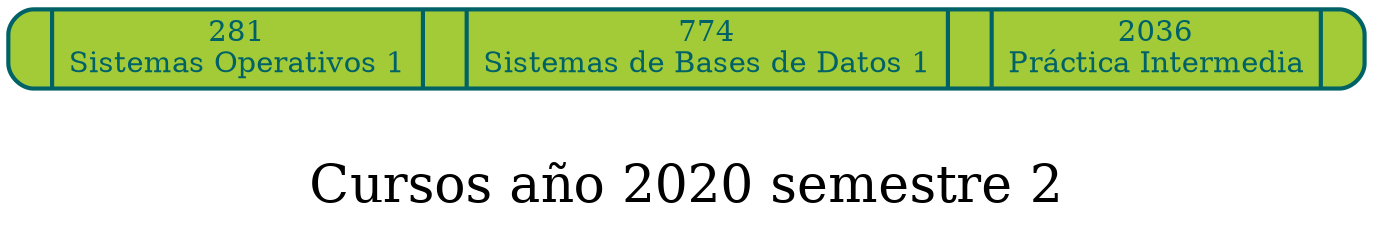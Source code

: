  
        digraph BTree
        {
        label="\nCursos año 2020 semestre 2" fontsize=25;
        rankdir=TB;
        node[color=" #006266",style="filled, rounded", fillcolor=" #A3CB38", shape=record penwidth=2, fontcolor=" #006266"];
        edge[color=" #006266" penwidth=1.3 arrowhead=vee];
        splines=false;
        
		Nodo281[label="<f0> | <f1>281\nSistemas Operativos 1 | <f2>  | <f3>774\nSistemas de Bases de Datos 1 | <f4>  | <f5>2036\nPráctica Intermedia | <f6>  ", group=0];
	}